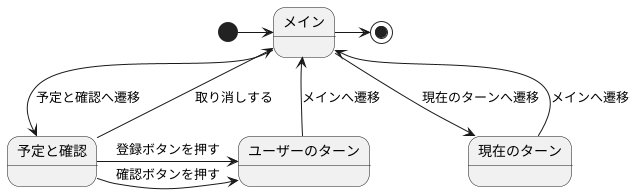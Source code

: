@startuml 予定管理
[*] --right--> メイン
state メイン{
}
state 予定と確認{
}
state ユーザーのターン{
}
state 現在のターン{
}
メイン -down-> 予定と確認 : 予定と確認へ遷移
予定と確認 -up-> メイン : 取り消しする
予定と確認 -right-> ユーザーのターン : 登録ボタンを押す
予定と確認 -right-> ユーザーのターン : 確認ボタンを押す
ユーザーのターン -up-> メイン : メインへ遷移
メイン -down-> 現在のターン : 現在のターンへ遷移
現在のターン -up-> メイン : メインへ遷移
メイン --right--> [*]
@enduml
